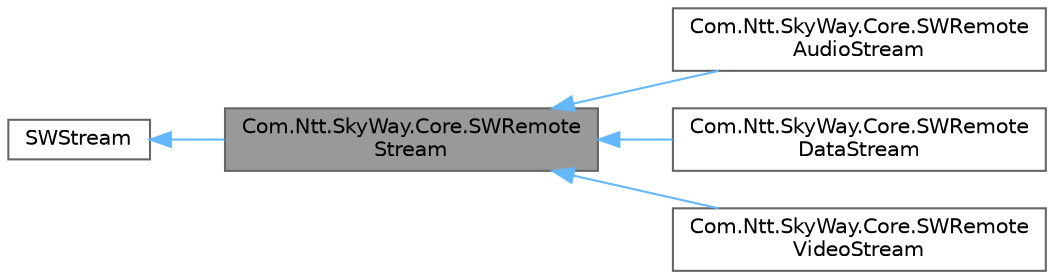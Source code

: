 digraph "Com.Ntt.SkyWay.Core.SWRemoteStream"
{
 // LATEX_PDF_SIZE
  bgcolor="transparent";
  edge [fontname=Helvetica,fontsize=10,labelfontname=Helvetica,labelfontsize=10];
  node [fontname=Helvetica,fontsize=10,shape=box,height=0.2,width=0.4];
  rankdir="LR";
  Node1 [id="Node000001",label="Com.Ntt.SkyWay.Core.SWRemote\lStream",height=0.2,width=0.4,color="gray40", fillcolor="grey60", style="filled", fontcolor="black",tooltip=" "];
  Node2 -> Node1 [id="edge1_Node000001_Node000002",dir="back",color="steelblue1",style="solid",tooltip=" "];
  Node2 [id="Node000002",label="SWStream",height=0.2,width=0.4,color="gray40", fillcolor="white", style="filled",URL="$class_com_1_1_ntt_1_1_sky_way_1_1_core_1_1_s_w_stream.html",tooltip=" "];
  Node1 -> Node3 [id="edge2_Node000001_Node000003",dir="back",color="steelblue1",style="solid",tooltip=" "];
  Node3 [id="Node000003",label="Com.Ntt.SkyWay.Core.SWRemote\lAudioStream",height=0.2,width=0.4,color="gray40", fillcolor="white", style="filled",URL="$class_com_1_1_ntt_1_1_sky_way_1_1_core_1_1_s_w_remote_audio_stream.html",tooltip=" "];
  Node1 -> Node4 [id="edge3_Node000001_Node000004",dir="back",color="steelblue1",style="solid",tooltip=" "];
  Node4 [id="Node000004",label="Com.Ntt.SkyWay.Core.SWRemote\lDataStream",height=0.2,width=0.4,color="gray40", fillcolor="white", style="filled",tooltip=" "];
  Node1 -> Node5 [id="edge4_Node000001_Node000005",dir="back",color="steelblue1",style="solid",tooltip=" "];
  Node5 [id="Node000005",label="Com.Ntt.SkyWay.Core.SWRemote\lVideoStream",height=0.2,width=0.4,color="gray40", fillcolor="white", style="filled",URL="$class_com_1_1_ntt_1_1_sky_way_1_1_core_1_1_s_w_remote_video_stream.html",tooltip=" "];
}

